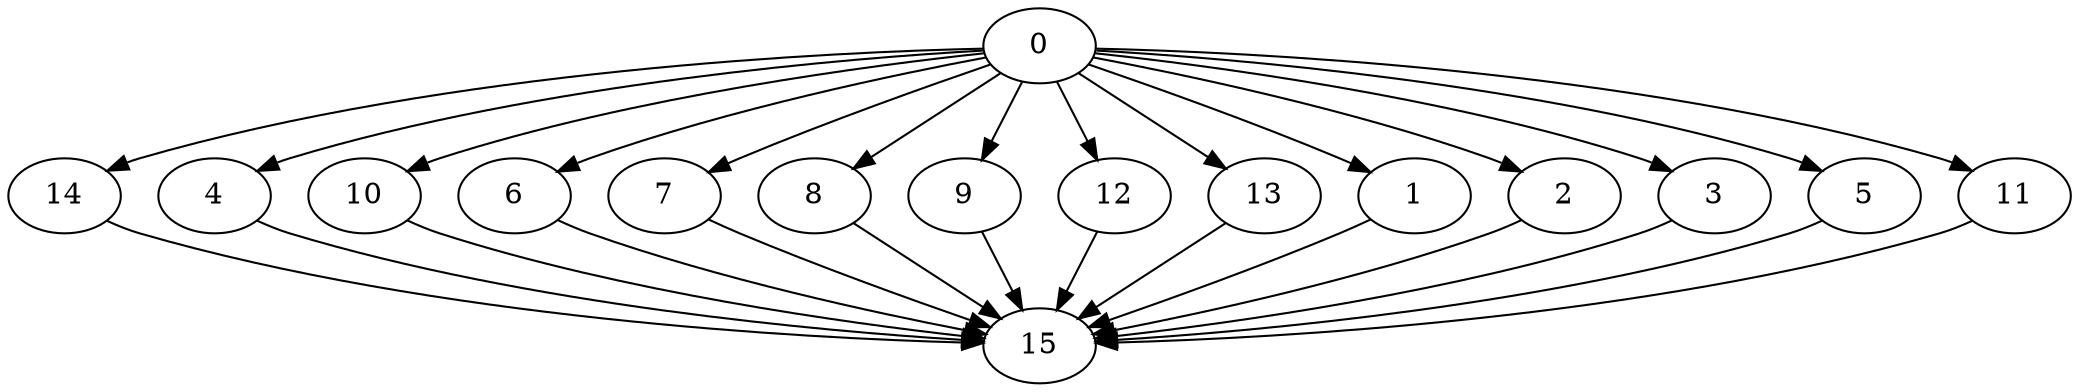digraph "Fork_Join_Nodes_16_CCR_0.10_WeightType_Random#4" {
	graph ["Duplicate states"=0,
		GraphType=F_J,
		"Max states in OPEN"=0,
		Modes="120000ms; topo-ordered tasks, ; Pruning: task equivalence, fixed order ready list, ; F-value: ; Optimisation: best schedule length (\
SL) optimisation on equal, ",
		NumberOfTasks=16,
		"Pruned using list schedule length"=40458839,
		"States removed from OPEN"=0,
		TargetSystem="Homogeneous-2",
		"Time to schedule (ms)"=33192,
		"Total idle time"=151,
		"Total schedule length"=896,
		"Total sequential time"=1609,
		"Total states created"=160796388
	];
	0	["Finish time"=142,
		Processor=0,
		"Start time"=0,
		Weight=142];
	14	["Finish time"=764,
		Processor=1,
		"Start time"=622,
		Weight=142];
	0 -> 14	[Weight=2];
	4	["Finish time"=640,
		Processor=0,
		"Start time"=512,
		Weight=128];
	0 -> 4	[Weight=6];
	10	["Finish time"=512,
		Processor=0,
		"Start time"=384,
		Weight=128];
	0 -> 10	[Weight=6];
	6	["Finish time"=384,
		Processor=0,
		"Start time"=256,
		Weight=128];
	0 -> 6	[Weight=6];
	7	["Finish time"=754,
		Processor=0,
		"Start time"=640,
		Weight=114];
	0 -> 7	[Weight=5];
	8	["Finish time"=256,
		Processor=0,
		"Start time"=142,
		Weight=114];
	0 -> 8	[Weight=9];
	9	["Finish time"=868,
		Processor=0,
		"Start time"=754,
		Weight=114];
	0 -> 9	[Weight=4];
	12	["Finish time"=622,
		Processor=1,
		"Start time"=522,
		Weight=100];
	0 -> 12	[Weight=3];
	13	["Finish time"=522,
		Processor=1,
		"Start time"=422,
		Weight=100];
	0 -> 13	[Weight=3];
	1	["Finish time"=365,
		Processor=1,
		"Start time"=265,
		Weight=100];
	0 -> 1	[Weight=7];
	2	["Finish time"=864,
		Processor=1,
		"Start time"=764,
		Weight=100];
	0 -> 2	[Weight=3];
	3	["Finish time"=265,
		Processor=1,
		"Start time"=194,
		Weight=71];
	0 -> 3	[Weight=10];
	5	["Finish time"=422,
		Processor=1,
		"Start time"=365,
		Weight=57];
	0 -> 5	[Weight=6];
	11	["Finish time"=194,
		Processor=1,
		"Start time"=151,
		Weight=43];
	0 -> 11	[Weight=9];
	15	["Finish time"=896,
		Processor=0,
		"Start time"=868,
		Weight=28];
	14 -> 15	[Weight=10];
	4 -> 15	[Weight=10];
	10 -> 15	[Weight=10];
	6 -> 15	[Weight=5];
	7 -> 15	[Weight=3];
	8 -> 15	[Weight=3];
	9 -> 15	[Weight=2];
	12 -> 15	[Weight=10];
	13 -> 15	[Weight=9];
	1 -> 15	[Weight=4];
	2 -> 15	[Weight=4];
	3 -> 15	[Weight=2];
	5 -> 15	[Weight=6];
	11 -> 15	[Weight=4];
}
